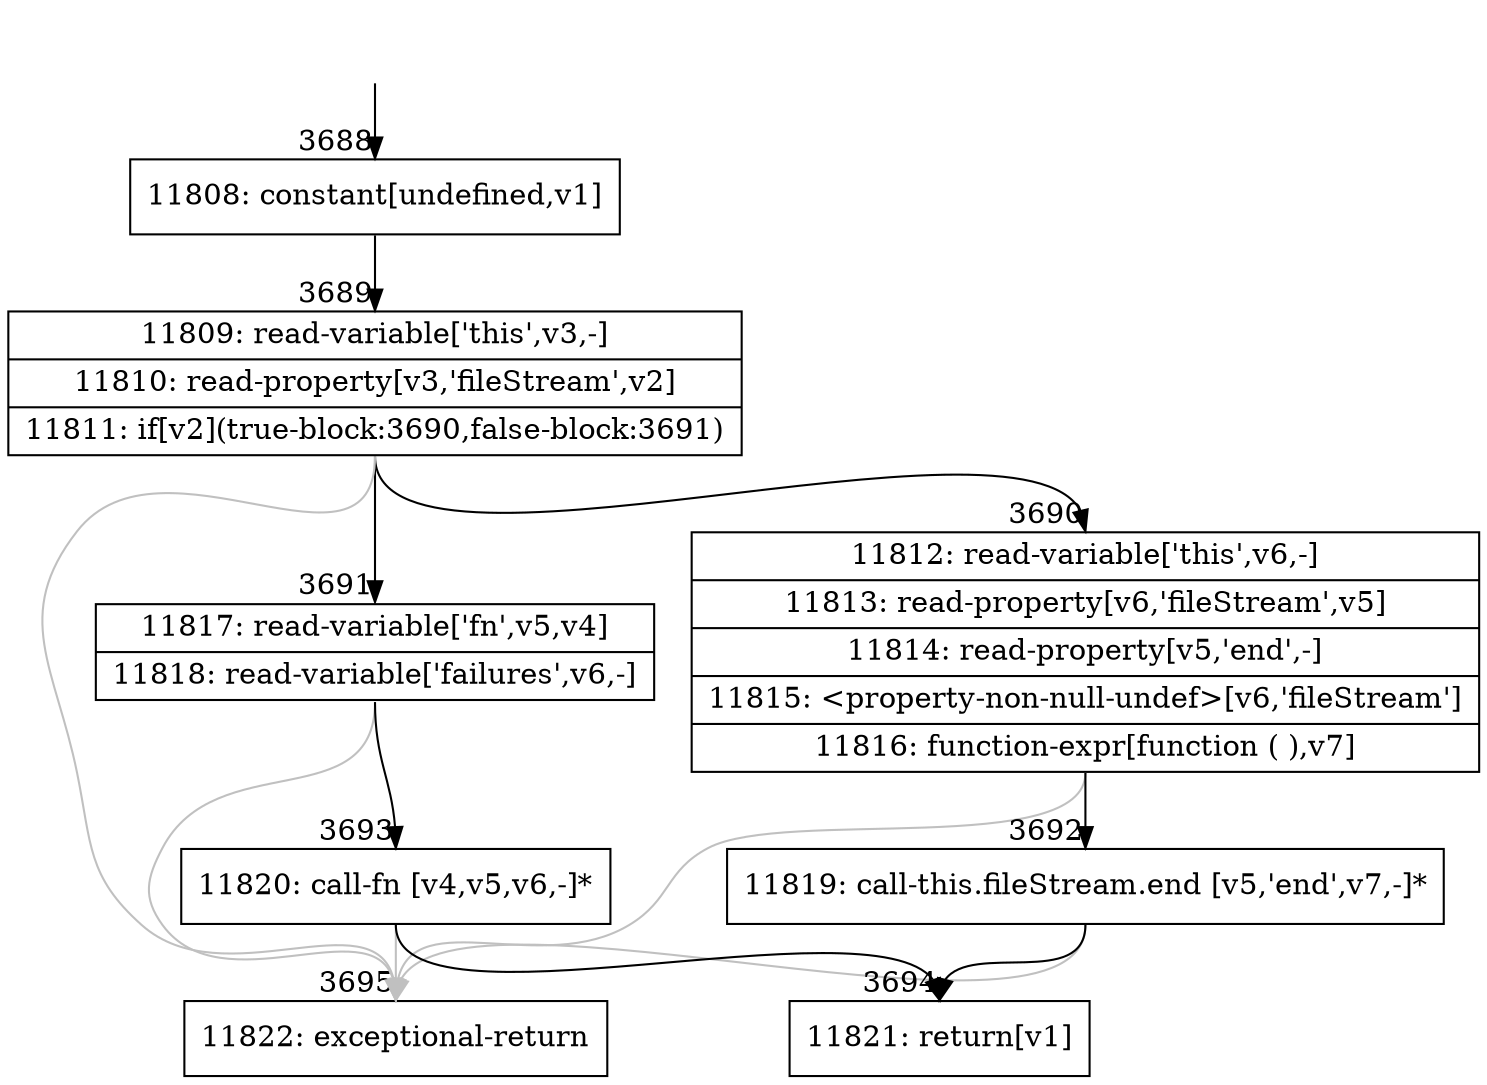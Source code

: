digraph {
rankdir="TD"
BB_entry332[shape=none,label=""];
BB_entry332 -> BB3688 [tailport=s, headport=n, headlabel="    3688"]
BB3688 [shape=record label="{11808: constant[undefined,v1]}" ] 
BB3688 -> BB3689 [tailport=s, headport=n, headlabel="      3689"]
BB3689 [shape=record label="{11809: read-variable['this',v3,-]|11810: read-property[v3,'fileStream',v2]|11811: if[v2](true-block:3690,false-block:3691)}" ] 
BB3689 -> BB3690 [tailport=s, headport=n, headlabel="      3690"]
BB3689 -> BB3691 [tailport=s, headport=n, headlabel="      3691"]
BB3689 -> BB3695 [tailport=s, headport=n, color=gray, headlabel="      3695"]
BB3690 [shape=record label="{11812: read-variable['this',v6,-]|11813: read-property[v6,'fileStream',v5]|11814: read-property[v5,'end',-]|11815: \<property-non-null-undef\>[v6,'fileStream']|11816: function-expr[function ( ),v7]}" ] 
BB3690 -> BB3692 [tailport=s, headport=n, headlabel="      3692"]
BB3690 -> BB3695 [tailport=s, headport=n, color=gray]
BB3691 [shape=record label="{11817: read-variable['fn',v5,v4]|11818: read-variable['failures',v6,-]}" ] 
BB3691 -> BB3693 [tailport=s, headport=n, headlabel="      3693"]
BB3691 -> BB3695 [tailport=s, headport=n, color=gray]
BB3692 [shape=record label="{11819: call-this.fileStream.end [v5,'end',v7,-]*}" ] 
BB3692 -> BB3694 [tailport=s, headport=n, headlabel="      3694"]
BB3692 -> BB3695 [tailport=s, headport=n, color=gray]
BB3693 [shape=record label="{11820: call-fn [v4,v5,v6,-]*}" ] 
BB3693 -> BB3694 [tailport=s, headport=n]
BB3693 -> BB3695 [tailport=s, headport=n, color=gray]
BB3694 [shape=record label="{11821: return[v1]}" ] 
BB3695 [shape=record label="{11822: exceptional-return}" ] 
//#$~ 4218
}
